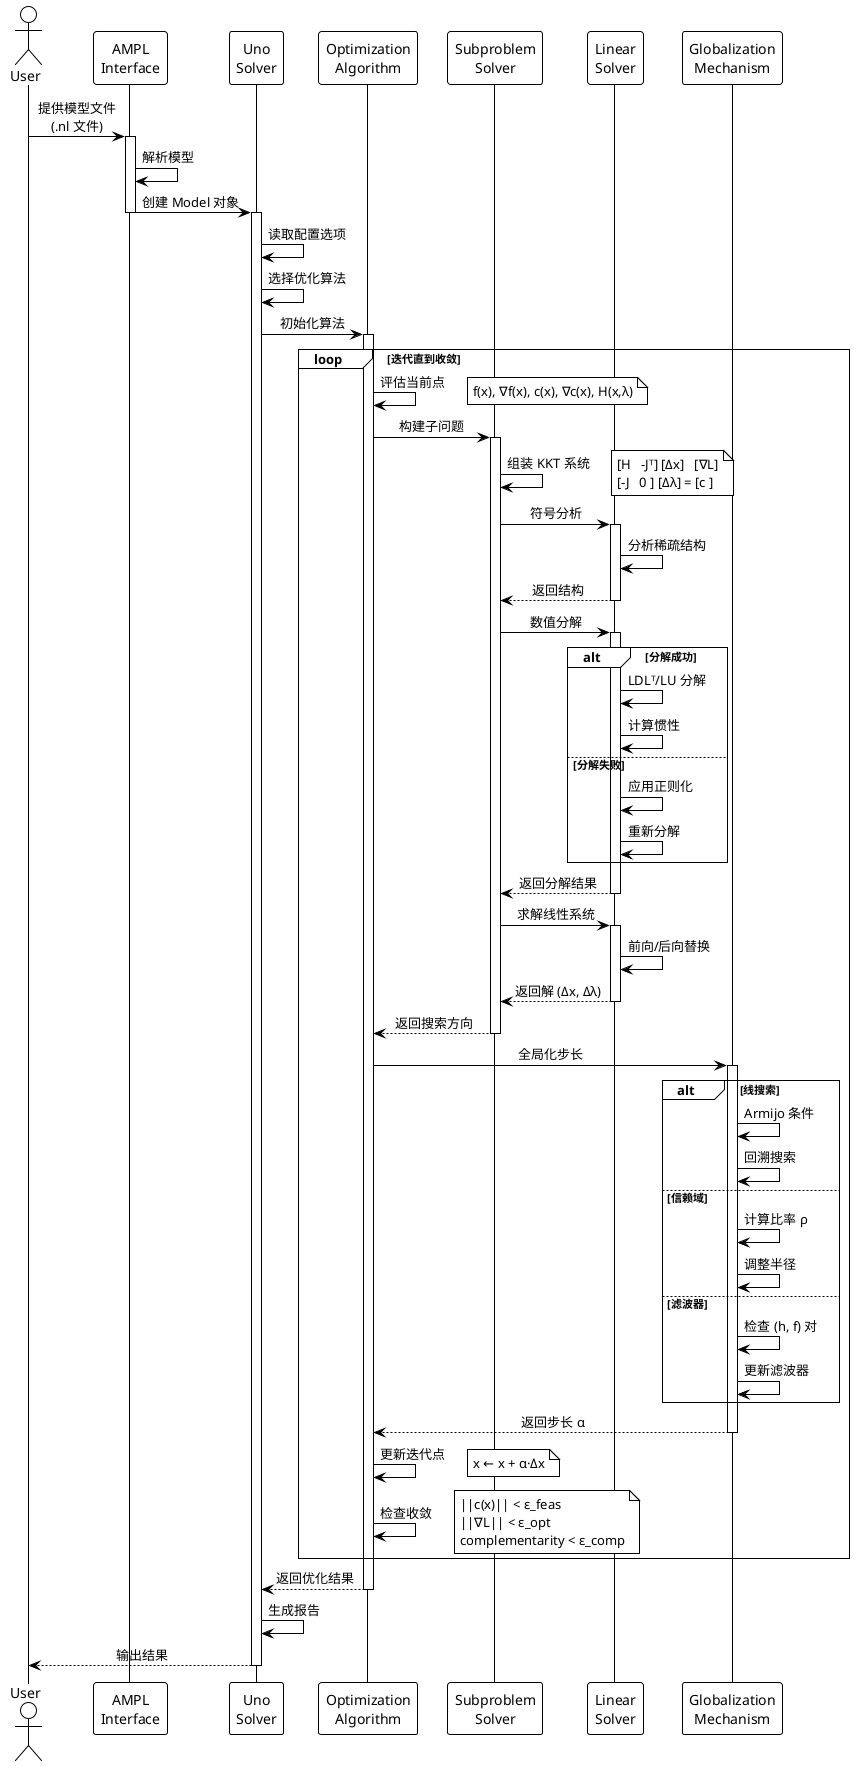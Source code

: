 @startuml uno_sequence_diagram
!theme plain
skinparam sequenceMessageAlign center

actor User
participant "AMPL\nInterface" as AMPL
participant "Uno\nSolver" as Uno
participant "Optimization\nAlgorithm" as Algo
participant "Subproblem\nSolver" as SubSolver
participant "Linear\nSolver" as LinSolver
participant "Globalization\nMechanism" as Glob

User -> AMPL : 提供模型文件\n(.nl 文件)
activate AMPL
AMPL -> AMPL : 解析模型
AMPL -> Uno : 创建 Model 对象
deactivate AMPL

activate Uno
Uno -> Uno : 读取配置选项
Uno -> Uno : 选择优化算法
Uno -> Algo : 初始化算法
activate Algo

loop 迭代直到收敛
    Algo -> Algo : 评估当前点
    note right: f(x), ∇f(x), c(x), ∇c(x), H(x,λ)

    Algo -> SubSolver : 构建子问题
    activate SubSolver

    SubSolver -> SubSolver : 组装 KKT 系统
    note right
        [H   -Jᵀ] [Δx]   [∇L]
        [-J   0 ] [Δλ] = [c ]
    end note

    SubSolver -> LinSolver : 符号分析
    activate LinSolver
    LinSolver -> LinSolver : 分析稀疏结构
    LinSolver --> SubSolver : 返回结构
    deactivate LinSolver

    SubSolver -> LinSolver : 数值分解
    activate LinSolver

    alt 分解成功
        LinSolver -> LinSolver : LDLᵀ/LU 分解
        LinSolver -> LinSolver : 计算惯性
    else 分解失败
        LinSolver -> LinSolver : 应用正则化
        LinSolver -> LinSolver : 重新分解
    end

    LinSolver --> SubSolver : 返回分解结果
    deactivate LinSolver

    SubSolver -> LinSolver : 求解线性系统
    activate LinSolver
    LinSolver -> LinSolver : 前向/后向替换
    LinSolver --> SubSolver : 返回解 (Δx, Δλ)
    deactivate LinSolver

    SubSolver --> Algo : 返回搜索方向
    deactivate SubSolver

    Algo -> Glob : 全局化步长
    activate Glob

    alt 线搜索
        Glob -> Glob : Armijo 条件
        Glob -> Glob : 回溯搜索
    else 信赖域
        Glob -> Glob : 计算比率 ρ
        Glob -> Glob : 调整半径
    else 滤波器
        Glob -> Glob : 检查 (h, f) 对
        Glob -> Glob : 更新滤波器
    end

    Glob --> Algo : 返回步长 α
    deactivate Glob

    Algo -> Algo : 更新迭代点
    note right: x ← x + α·Δx

    Algo -> Algo : 检查收敛
    note right
        ||c(x)|| < ε_feas
        ||∇L|| < ε_opt
        complementarity < ε_comp
    end note
end

Algo --> Uno : 返回优化结果
deactivate Algo

Uno -> Uno : 生成报告
Uno --> User : 输出结果
deactivate Uno

@enduml